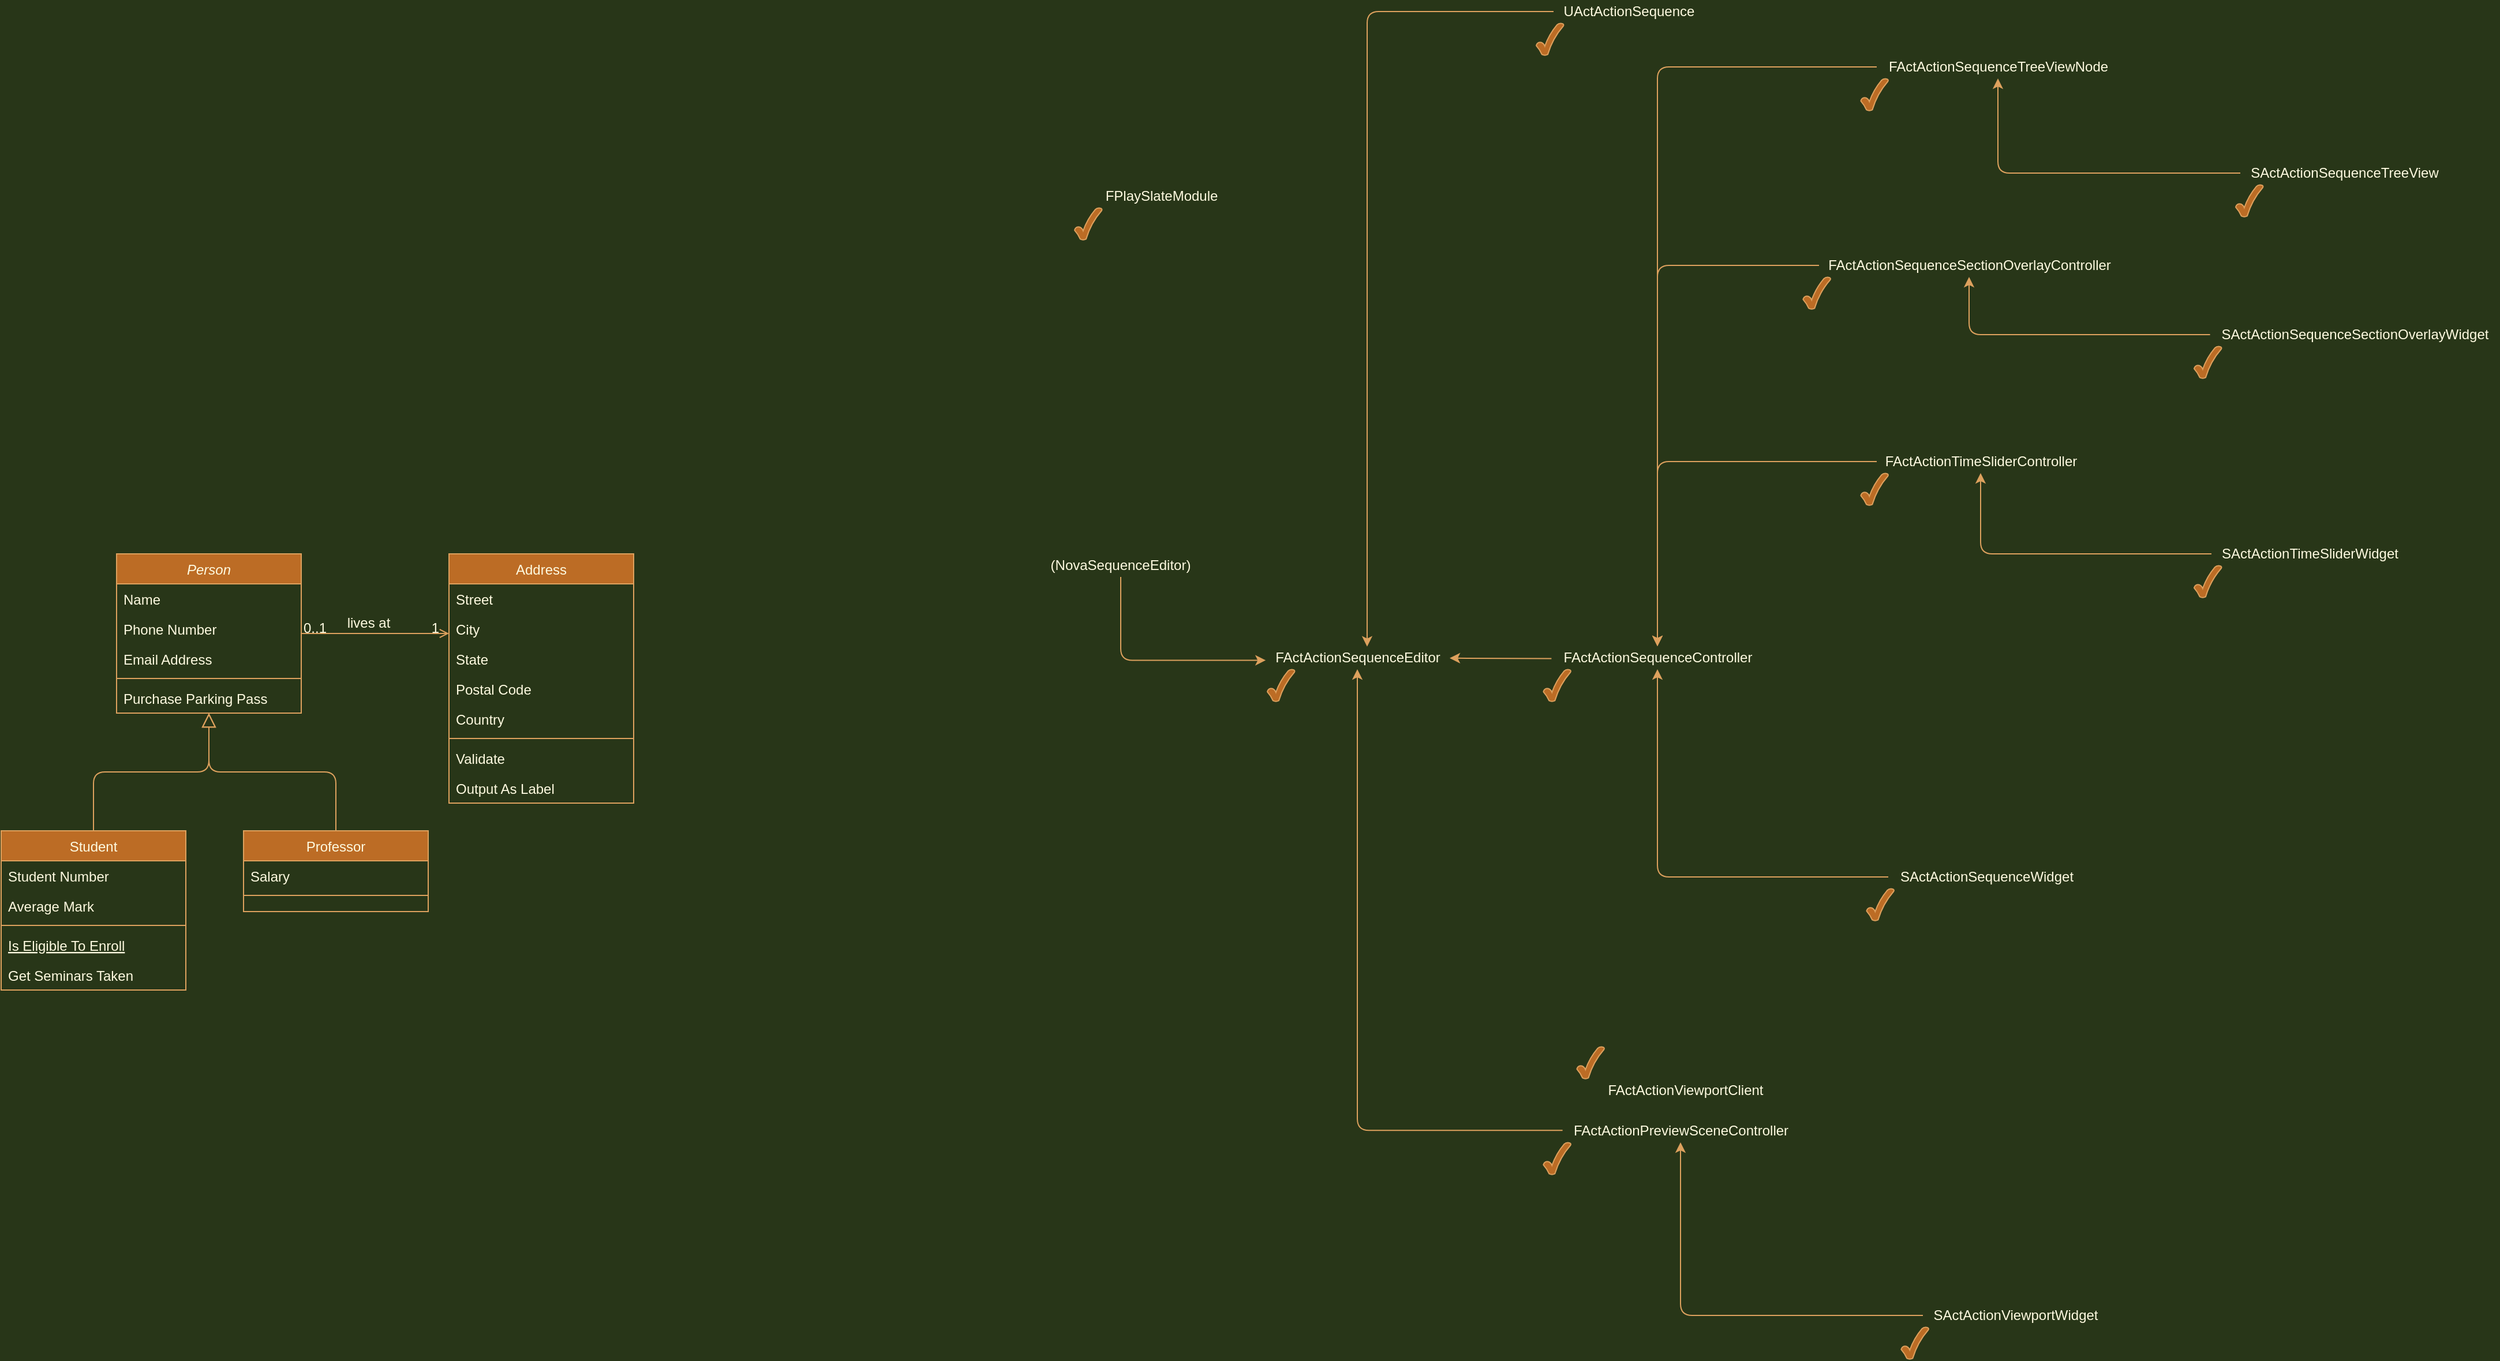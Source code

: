 <mxfile version="14.5.1" type="github">
  <diagram id="C5RBs43oDa-KdzZeNtuy" name="Page-1">
    <mxGraphModel dx="981" dy="1695" grid="1" gridSize="10" guides="1" tooltips="1" connect="1" arrows="1" fold="1" page="1" pageScale="1" pageWidth="827" pageHeight="1169" background="#283618" math="0" shadow="0">
      <root>
        <mxCell id="WIyWlLk6GJQsqaUBKTNV-0" />
        <mxCell id="WIyWlLk6GJQsqaUBKTNV-1" parent="WIyWlLk6GJQsqaUBKTNV-0" />
        <mxCell id="zkfFHV4jXpPFQw0GAbJ--0" value="Person" style="swimlane;fontStyle=2;align=center;verticalAlign=top;childLayout=stackLayout;horizontal=1;startSize=26;horizontalStack=0;resizeParent=1;resizeLast=0;collapsible=1;marginBottom=0;shadow=0;strokeWidth=1;fillColor=#BC6C25;strokeColor=#DDA15E;fontColor=#FEFAE0;" parent="WIyWlLk6GJQsqaUBKTNV-1" vertex="1">
          <mxGeometry x="220" y="120" width="160" height="138" as="geometry">
            <mxRectangle x="230" y="140" width="160" height="26" as="alternateBounds" />
          </mxGeometry>
        </mxCell>
        <mxCell id="zkfFHV4jXpPFQw0GAbJ--1" value="Name" style="text;align=left;verticalAlign=top;spacingLeft=4;spacingRight=4;overflow=hidden;rotatable=0;points=[[0,0.5],[1,0.5]];portConstraint=eastwest;fontColor=#FEFAE0;" parent="zkfFHV4jXpPFQw0GAbJ--0" vertex="1">
          <mxGeometry y="26" width="160" height="26" as="geometry" />
        </mxCell>
        <mxCell id="zkfFHV4jXpPFQw0GAbJ--2" value="Phone Number" style="text;align=left;verticalAlign=top;spacingLeft=4;spacingRight=4;overflow=hidden;rotatable=0;points=[[0,0.5],[1,0.5]];portConstraint=eastwest;shadow=0;html=0;fontColor=#FEFAE0;" parent="zkfFHV4jXpPFQw0GAbJ--0" vertex="1">
          <mxGeometry y="52" width="160" height="26" as="geometry" />
        </mxCell>
        <mxCell id="zkfFHV4jXpPFQw0GAbJ--3" value="Email Address" style="text;align=left;verticalAlign=top;spacingLeft=4;spacingRight=4;overflow=hidden;rotatable=0;points=[[0,0.5],[1,0.5]];portConstraint=eastwest;shadow=0;html=0;fontColor=#FEFAE0;" parent="zkfFHV4jXpPFQw0GAbJ--0" vertex="1">
          <mxGeometry y="78" width="160" height="26" as="geometry" />
        </mxCell>
        <mxCell id="zkfFHV4jXpPFQw0GAbJ--4" value="" style="line;html=1;strokeWidth=1;align=left;verticalAlign=middle;spacingTop=-1;spacingLeft=3;spacingRight=3;rotatable=0;labelPosition=right;points=[];portConstraint=eastwest;labelBackgroundColor=#283618;fillColor=#BC6C25;strokeColor=#DDA15E;fontColor=#FEFAE0;" parent="zkfFHV4jXpPFQw0GAbJ--0" vertex="1">
          <mxGeometry y="104" width="160" height="8" as="geometry" />
        </mxCell>
        <mxCell id="zkfFHV4jXpPFQw0GAbJ--5" value="Purchase Parking Pass" style="text;align=left;verticalAlign=top;spacingLeft=4;spacingRight=4;overflow=hidden;rotatable=0;points=[[0,0.5],[1,0.5]];portConstraint=eastwest;fontColor=#FEFAE0;" parent="zkfFHV4jXpPFQw0GAbJ--0" vertex="1">
          <mxGeometry y="112" width="160" height="26" as="geometry" />
        </mxCell>
        <mxCell id="zkfFHV4jXpPFQw0GAbJ--6" value="Student" style="swimlane;fontStyle=0;align=center;verticalAlign=top;childLayout=stackLayout;horizontal=1;startSize=26;horizontalStack=0;resizeParent=1;resizeLast=0;collapsible=1;marginBottom=0;shadow=0;strokeWidth=1;fillColor=#BC6C25;strokeColor=#DDA15E;fontColor=#FEFAE0;" parent="WIyWlLk6GJQsqaUBKTNV-1" vertex="1">
          <mxGeometry x="120" y="360" width="160" height="138" as="geometry">
            <mxRectangle x="130" y="380" width="160" height="26" as="alternateBounds" />
          </mxGeometry>
        </mxCell>
        <mxCell id="zkfFHV4jXpPFQw0GAbJ--7" value="Student Number" style="text;align=left;verticalAlign=top;spacingLeft=4;spacingRight=4;overflow=hidden;rotatable=0;points=[[0,0.5],[1,0.5]];portConstraint=eastwest;fontColor=#FEFAE0;" parent="zkfFHV4jXpPFQw0GAbJ--6" vertex="1">
          <mxGeometry y="26" width="160" height="26" as="geometry" />
        </mxCell>
        <mxCell id="zkfFHV4jXpPFQw0GAbJ--8" value="Average Mark" style="text;align=left;verticalAlign=top;spacingLeft=4;spacingRight=4;overflow=hidden;rotatable=0;points=[[0,0.5],[1,0.5]];portConstraint=eastwest;shadow=0;html=0;fontColor=#FEFAE0;" parent="zkfFHV4jXpPFQw0GAbJ--6" vertex="1">
          <mxGeometry y="52" width="160" height="26" as="geometry" />
        </mxCell>
        <mxCell id="zkfFHV4jXpPFQw0GAbJ--9" value="" style="line;html=1;strokeWidth=1;align=left;verticalAlign=middle;spacingTop=-1;spacingLeft=3;spacingRight=3;rotatable=0;labelPosition=right;points=[];portConstraint=eastwest;labelBackgroundColor=#283618;fillColor=#BC6C25;strokeColor=#DDA15E;fontColor=#FEFAE0;" parent="zkfFHV4jXpPFQw0GAbJ--6" vertex="1">
          <mxGeometry y="78" width="160" height="8" as="geometry" />
        </mxCell>
        <mxCell id="zkfFHV4jXpPFQw0GAbJ--10" value="Is Eligible To Enroll" style="text;align=left;verticalAlign=top;spacingLeft=4;spacingRight=4;overflow=hidden;rotatable=0;points=[[0,0.5],[1,0.5]];portConstraint=eastwest;fontStyle=4;fontColor=#FEFAE0;" parent="zkfFHV4jXpPFQw0GAbJ--6" vertex="1">
          <mxGeometry y="86" width="160" height="26" as="geometry" />
        </mxCell>
        <mxCell id="zkfFHV4jXpPFQw0GAbJ--11" value="Get Seminars Taken" style="text;align=left;verticalAlign=top;spacingLeft=4;spacingRight=4;overflow=hidden;rotatable=0;points=[[0,0.5],[1,0.5]];portConstraint=eastwest;fontColor=#FEFAE0;" parent="zkfFHV4jXpPFQw0GAbJ--6" vertex="1">
          <mxGeometry y="112" width="160" height="26" as="geometry" />
        </mxCell>
        <mxCell id="zkfFHV4jXpPFQw0GAbJ--12" value="" style="endArrow=block;endSize=10;endFill=0;shadow=0;strokeWidth=1;edgeStyle=elbowEdgeStyle;elbow=vertical;labelBackgroundColor=#283618;strokeColor=#DDA15E;fontColor=#FEFAE0;" parent="WIyWlLk6GJQsqaUBKTNV-1" source="zkfFHV4jXpPFQw0GAbJ--6" target="zkfFHV4jXpPFQw0GAbJ--0" edge="1">
          <mxGeometry width="160" relative="1" as="geometry">
            <mxPoint x="200" y="203" as="sourcePoint" />
            <mxPoint x="200" y="203" as="targetPoint" />
          </mxGeometry>
        </mxCell>
        <mxCell id="zkfFHV4jXpPFQw0GAbJ--13" value="Professor" style="swimlane;fontStyle=0;align=center;verticalAlign=top;childLayout=stackLayout;horizontal=1;startSize=26;horizontalStack=0;resizeParent=1;resizeLast=0;collapsible=1;marginBottom=0;shadow=0;strokeWidth=1;fillColor=#BC6C25;strokeColor=#DDA15E;fontColor=#FEFAE0;" parent="WIyWlLk6GJQsqaUBKTNV-1" vertex="1">
          <mxGeometry x="330" y="360" width="160" height="70" as="geometry">
            <mxRectangle x="330" y="360" width="170" height="26" as="alternateBounds" />
          </mxGeometry>
        </mxCell>
        <mxCell id="zkfFHV4jXpPFQw0GAbJ--14" value="Salary" style="text;align=left;verticalAlign=top;spacingLeft=4;spacingRight=4;overflow=hidden;rotatable=0;points=[[0,0.5],[1,0.5]];portConstraint=eastwest;fontColor=#FEFAE0;" parent="zkfFHV4jXpPFQw0GAbJ--13" vertex="1">
          <mxGeometry y="26" width="160" height="26" as="geometry" />
        </mxCell>
        <mxCell id="zkfFHV4jXpPFQw0GAbJ--15" value="" style="line;html=1;strokeWidth=1;align=left;verticalAlign=middle;spacingTop=-1;spacingLeft=3;spacingRight=3;rotatable=0;labelPosition=right;points=[];portConstraint=eastwest;labelBackgroundColor=#283618;fillColor=#BC6C25;strokeColor=#DDA15E;fontColor=#FEFAE0;" parent="zkfFHV4jXpPFQw0GAbJ--13" vertex="1">
          <mxGeometry y="52" width="160" height="8" as="geometry" />
        </mxCell>
        <mxCell id="zkfFHV4jXpPFQw0GAbJ--16" value="" style="endArrow=block;endSize=10;endFill=0;shadow=0;strokeWidth=1;edgeStyle=elbowEdgeStyle;elbow=vertical;labelBackgroundColor=#283618;strokeColor=#DDA15E;fontColor=#FEFAE0;" parent="WIyWlLk6GJQsqaUBKTNV-1" source="zkfFHV4jXpPFQw0GAbJ--13" target="zkfFHV4jXpPFQw0GAbJ--0" edge="1">
          <mxGeometry width="160" relative="1" as="geometry">
            <mxPoint x="210" y="373" as="sourcePoint" />
            <mxPoint x="310" y="271" as="targetPoint" />
          </mxGeometry>
        </mxCell>
        <mxCell id="zkfFHV4jXpPFQw0GAbJ--17" value="Address" style="swimlane;fontStyle=0;align=center;verticalAlign=top;childLayout=stackLayout;horizontal=1;startSize=26;horizontalStack=0;resizeParent=1;resizeLast=0;collapsible=1;marginBottom=0;shadow=0;strokeWidth=1;fillColor=#BC6C25;strokeColor=#DDA15E;fontColor=#FEFAE0;" parent="WIyWlLk6GJQsqaUBKTNV-1" vertex="1">
          <mxGeometry x="508" y="120" width="160" height="216" as="geometry">
            <mxRectangle x="550" y="140" width="160" height="26" as="alternateBounds" />
          </mxGeometry>
        </mxCell>
        <mxCell id="zkfFHV4jXpPFQw0GAbJ--18" value="Street" style="text;align=left;verticalAlign=top;spacingLeft=4;spacingRight=4;overflow=hidden;rotatable=0;points=[[0,0.5],[1,0.5]];portConstraint=eastwest;fontColor=#FEFAE0;" parent="zkfFHV4jXpPFQw0GAbJ--17" vertex="1">
          <mxGeometry y="26" width="160" height="26" as="geometry" />
        </mxCell>
        <mxCell id="zkfFHV4jXpPFQw0GAbJ--19" value="City" style="text;align=left;verticalAlign=top;spacingLeft=4;spacingRight=4;overflow=hidden;rotatable=0;points=[[0,0.5],[1,0.5]];portConstraint=eastwest;shadow=0;html=0;fontColor=#FEFAE0;" parent="zkfFHV4jXpPFQw0GAbJ--17" vertex="1">
          <mxGeometry y="52" width="160" height="26" as="geometry" />
        </mxCell>
        <mxCell id="zkfFHV4jXpPFQw0GAbJ--20" value="State" style="text;align=left;verticalAlign=top;spacingLeft=4;spacingRight=4;overflow=hidden;rotatable=0;points=[[0,0.5],[1,0.5]];portConstraint=eastwest;shadow=0;html=0;fontColor=#FEFAE0;" parent="zkfFHV4jXpPFQw0GAbJ--17" vertex="1">
          <mxGeometry y="78" width="160" height="26" as="geometry" />
        </mxCell>
        <mxCell id="zkfFHV4jXpPFQw0GAbJ--21" value="Postal Code" style="text;align=left;verticalAlign=top;spacingLeft=4;spacingRight=4;overflow=hidden;rotatable=0;points=[[0,0.5],[1,0.5]];portConstraint=eastwest;shadow=0;html=0;fontColor=#FEFAE0;" parent="zkfFHV4jXpPFQw0GAbJ--17" vertex="1">
          <mxGeometry y="104" width="160" height="26" as="geometry" />
        </mxCell>
        <mxCell id="zkfFHV4jXpPFQw0GAbJ--22" value="Country" style="text;align=left;verticalAlign=top;spacingLeft=4;spacingRight=4;overflow=hidden;rotatable=0;points=[[0,0.5],[1,0.5]];portConstraint=eastwest;shadow=0;html=0;fontColor=#FEFAE0;" parent="zkfFHV4jXpPFQw0GAbJ--17" vertex="1">
          <mxGeometry y="130" width="160" height="26" as="geometry" />
        </mxCell>
        <mxCell id="zkfFHV4jXpPFQw0GAbJ--23" value="" style="line;html=1;strokeWidth=1;align=left;verticalAlign=middle;spacingTop=-1;spacingLeft=3;spacingRight=3;rotatable=0;labelPosition=right;points=[];portConstraint=eastwest;labelBackgroundColor=#283618;fillColor=#BC6C25;strokeColor=#DDA15E;fontColor=#FEFAE0;" parent="zkfFHV4jXpPFQw0GAbJ--17" vertex="1">
          <mxGeometry y="156" width="160" height="8" as="geometry" />
        </mxCell>
        <mxCell id="zkfFHV4jXpPFQw0GAbJ--24" value="Validate" style="text;align=left;verticalAlign=top;spacingLeft=4;spacingRight=4;overflow=hidden;rotatable=0;points=[[0,0.5],[1,0.5]];portConstraint=eastwest;fontColor=#FEFAE0;" parent="zkfFHV4jXpPFQw0GAbJ--17" vertex="1">
          <mxGeometry y="164" width="160" height="26" as="geometry" />
        </mxCell>
        <mxCell id="zkfFHV4jXpPFQw0GAbJ--25" value="Output As Label" style="text;align=left;verticalAlign=top;spacingLeft=4;spacingRight=4;overflow=hidden;rotatable=0;points=[[0,0.5],[1,0.5]];portConstraint=eastwest;fontColor=#FEFAE0;" parent="zkfFHV4jXpPFQw0GAbJ--17" vertex="1">
          <mxGeometry y="190" width="160" height="26" as="geometry" />
        </mxCell>
        <mxCell id="zkfFHV4jXpPFQw0GAbJ--26" value="" style="endArrow=open;shadow=0;strokeWidth=1;endFill=1;edgeStyle=elbowEdgeStyle;elbow=vertical;labelBackgroundColor=#283618;strokeColor=#DDA15E;fontColor=#FEFAE0;" parent="WIyWlLk6GJQsqaUBKTNV-1" source="zkfFHV4jXpPFQw0GAbJ--0" target="zkfFHV4jXpPFQw0GAbJ--17" edge="1">
          <mxGeometry x="0.5" y="41" relative="1" as="geometry">
            <mxPoint x="380" y="192" as="sourcePoint" />
            <mxPoint x="540" y="192" as="targetPoint" />
            <mxPoint x="-40" y="32" as="offset" />
          </mxGeometry>
        </mxCell>
        <mxCell id="zkfFHV4jXpPFQw0GAbJ--27" value="0..1" style="resizable=0;align=left;verticalAlign=bottom;labelBackgroundColor=none;fontSize=12;fillColor=#BC6C25;strokeColor=#DDA15E;fontColor=#FEFAE0;" parent="zkfFHV4jXpPFQw0GAbJ--26" connectable="0" vertex="1">
          <mxGeometry x="-1" relative="1" as="geometry">
            <mxPoint y="4" as="offset" />
          </mxGeometry>
        </mxCell>
        <mxCell id="zkfFHV4jXpPFQw0GAbJ--28" value="1" style="resizable=0;align=right;verticalAlign=bottom;labelBackgroundColor=none;fontSize=12;fillColor=#BC6C25;strokeColor=#DDA15E;fontColor=#FEFAE0;" parent="zkfFHV4jXpPFQw0GAbJ--26" connectable="0" vertex="1">
          <mxGeometry x="1" relative="1" as="geometry">
            <mxPoint x="-7" y="4" as="offset" />
          </mxGeometry>
        </mxCell>
        <mxCell id="zkfFHV4jXpPFQw0GAbJ--29" value="lives at" style="text;html=1;resizable=0;points=[];;align=center;verticalAlign=middle;labelBackgroundColor=none;shadow=0;strokeWidth=1;fontSize=12;fontColor=#FEFAE0;" parent="zkfFHV4jXpPFQw0GAbJ--26" vertex="1" connectable="0">
          <mxGeometry x="0.5" y="49" relative="1" as="geometry">
            <mxPoint x="-38" y="40" as="offset" />
          </mxGeometry>
        </mxCell>
        <mxCell id="1GeV08SKwdEEp56DO5xG-2" value="(NovaSequenceEditor)" style="text;html=1;strokeColor=none;fillColor=none;align=center;verticalAlign=middle;whiteSpace=wrap;fontColor=#FEFAE0;" vertex="1" parent="WIyWlLk6GJQsqaUBKTNV-1">
          <mxGeometry x="1070" y="120" width="40" height="20" as="geometry" />
        </mxCell>
        <mxCell id="1GeV08SKwdEEp56DO5xG-5" value="FActActionSequenceEditor" style="text;html=1;align=center;verticalAlign=middle;resizable=0;points=[];autosize=1;fontColor=#FEFAE0;" vertex="1" parent="WIyWlLk6GJQsqaUBKTNV-1">
          <mxGeometry x="1215" y="200" width="160" height="20" as="geometry" />
        </mxCell>
        <mxCell id="1GeV08SKwdEEp56DO5xG-9" value="UActActionSequence" style="text;html=1;align=center;verticalAlign=middle;resizable=0;points=[];autosize=1;fontColor=#FEFAE0;" vertex="1" parent="WIyWlLk6GJQsqaUBKTNV-1">
          <mxGeometry x="1465" y="-360" width="130" height="20" as="geometry" />
        </mxCell>
        <mxCell id="1GeV08SKwdEEp56DO5xG-10" value="" style="endArrow=classic;html=1;entryX=0.553;entryY=0.017;entryDx=0;entryDy=0;entryPerimeter=0;edgeStyle=orthogonalEdgeStyle;labelBackgroundColor=#283618;strokeColor=#DDA15E;fontColor=#FEFAE0;" edge="1" parent="WIyWlLk6GJQsqaUBKTNV-1" source="1GeV08SKwdEEp56DO5xG-9" target="1GeV08SKwdEEp56DO5xG-5">
          <mxGeometry width="50" height="50" relative="1" as="geometry">
            <mxPoint x="1420" y="200" as="sourcePoint" />
            <mxPoint x="1470" y="150" as="targetPoint" />
          </mxGeometry>
        </mxCell>
        <mxCell id="1GeV08SKwdEEp56DO5xG-12" value="" style="endArrow=classic;html=1;exitX=0.5;exitY=1;exitDx=0;exitDy=0;entryX=0.004;entryY=0.612;entryDx=0;entryDy=0;entryPerimeter=0;edgeStyle=orthogonalEdgeStyle;labelBackgroundColor=#283618;strokeColor=#DDA15E;fontColor=#FEFAE0;" edge="1" parent="WIyWlLk6GJQsqaUBKTNV-1" source="1GeV08SKwdEEp56DO5xG-2" target="1GeV08SKwdEEp56DO5xG-5">
          <mxGeometry width="50" height="50" relative="1" as="geometry">
            <mxPoint x="1240" y="250" as="sourcePoint" />
            <mxPoint x="1290" y="200" as="targetPoint" />
          </mxGeometry>
        </mxCell>
        <mxCell id="1GeV08SKwdEEp56DO5xG-15" value="FActActionSequenceController" style="text;html=1;align=center;verticalAlign=middle;resizable=0;points=[];autosize=1;fontColor=#FEFAE0;" vertex="1" parent="WIyWlLk6GJQsqaUBKTNV-1">
          <mxGeometry x="1465" y="200" width="180" height="20" as="geometry" />
        </mxCell>
        <mxCell id="1GeV08SKwdEEp56DO5xG-16" value="" style="endArrow=classic;html=1;exitX=-0.01;exitY=0.54;exitDx=0;exitDy=0;exitPerimeter=0;labelBackgroundColor=#283618;strokeColor=#DDA15E;fontColor=#FEFAE0;" edge="1" parent="WIyWlLk6GJQsqaUBKTNV-1" source="1GeV08SKwdEEp56DO5xG-15" target="1GeV08SKwdEEp56DO5xG-5">
          <mxGeometry width="50" height="50" relative="1" as="geometry">
            <mxPoint x="1460" y="200" as="sourcePoint" />
            <mxPoint x="1510" y="150" as="targetPoint" />
          </mxGeometry>
        </mxCell>
        <mxCell id="1GeV08SKwdEEp56DO5xG-17" value="FActActionPreviewSceneController" style="text;html=1;align=center;verticalAlign=middle;resizable=0;points=[];autosize=1;fontColor=#FEFAE0;" vertex="1" parent="WIyWlLk6GJQsqaUBKTNV-1">
          <mxGeometry x="1475" y="610" width="200" height="20" as="geometry" />
        </mxCell>
        <mxCell id="1GeV08SKwdEEp56DO5xG-18" value="" style="endArrow=classic;html=1;exitX=-0.011;exitY=0.479;exitDx=0;exitDy=0;exitPerimeter=0;edgeStyle=orthogonalEdgeStyle;labelBackgroundColor=#283618;strokeColor=#DDA15E;fontColor=#FEFAE0;" edge="1" parent="WIyWlLk6GJQsqaUBKTNV-1" source="1GeV08SKwdEEp56DO5xG-17" target="1GeV08SKwdEEp56DO5xG-5">
          <mxGeometry width="50" height="50" relative="1" as="geometry">
            <mxPoint x="1470" y="270" as="sourcePoint" />
            <mxPoint x="1520" y="220" as="targetPoint" />
          </mxGeometry>
        </mxCell>
        <mxCell id="1GeV08SKwdEEp56DO5xG-19" value="FActActionTimeSliderController" style="text;html=1;align=center;verticalAlign=middle;resizable=0;points=[];autosize=1;fontColor=#FEFAE0;" vertex="1" parent="WIyWlLk6GJQsqaUBKTNV-1">
          <mxGeometry x="1745" y="30" width="180" height="20" as="geometry" />
        </mxCell>
        <mxCell id="1GeV08SKwdEEp56DO5xG-20" value="" style="endArrow=classic;html=1;edgeStyle=orthogonalEdgeStyle;labelBackgroundColor=#283618;strokeColor=#DDA15E;fontColor=#FEFAE0;" edge="1" parent="WIyWlLk6GJQsqaUBKTNV-1" source="1GeV08SKwdEEp56DO5xG-19" target="1GeV08SKwdEEp56DO5xG-15">
          <mxGeometry width="50" height="50" relative="1" as="geometry">
            <mxPoint x="1730" y="230" as="sourcePoint" />
            <mxPoint x="1780" y="180" as="targetPoint" />
          </mxGeometry>
        </mxCell>
        <mxCell id="1GeV08SKwdEEp56DO5xG-21" value="SActActionSequenceWidget" style="text;html=1;align=center;verticalAlign=middle;resizable=0;points=[];autosize=1;fontColor=#FEFAE0;" vertex="1" parent="WIyWlLk6GJQsqaUBKTNV-1">
          <mxGeometry x="1755" y="390" width="170" height="20" as="geometry" />
        </mxCell>
        <mxCell id="1GeV08SKwdEEp56DO5xG-22" value="" style="endArrow=classic;html=1;edgeStyle=orthogonalEdgeStyle;labelBackgroundColor=#283618;strokeColor=#DDA15E;fontColor=#FEFAE0;" edge="1" parent="WIyWlLk6GJQsqaUBKTNV-1" source="1GeV08SKwdEEp56DO5xG-21" target="1GeV08SKwdEEp56DO5xG-15">
          <mxGeometry width="50" height="50" relative="1" as="geometry">
            <mxPoint x="1620" y="498" as="sourcePoint" />
            <mxPoint x="1670" y="448" as="targetPoint" />
          </mxGeometry>
        </mxCell>
        <mxCell id="1GeV08SKwdEEp56DO5xG-23" value="" style="verticalLabelPosition=bottom;verticalAlign=top;html=1;shape=mxgraph.basic.tick;fillColor=#BC6C25;strokeColor=#DDA15E;fontColor=#FEFAE0;" vertex="1" parent="WIyWlLk6GJQsqaUBKTNV-1">
          <mxGeometry x="1217" y="220" width="23.8" height="28" as="geometry" />
        </mxCell>
        <mxCell id="1GeV08SKwdEEp56DO5xG-26" value="" style="verticalLabelPosition=bottom;verticalAlign=top;html=1;shape=mxgraph.basic.tick;fillColor=#BC6C25;strokeColor=#DDA15E;fontColor=#FEFAE0;" vertex="1" parent="WIyWlLk6GJQsqaUBKTNV-1">
          <mxGeometry x="1450" y="-340" width="23.8" height="28" as="geometry" />
        </mxCell>
        <mxCell id="1GeV08SKwdEEp56DO5xG-28" value="" style="verticalLabelPosition=bottom;verticalAlign=top;html=1;shape=mxgraph.basic.tick;fillColor=#BC6C25;strokeColor=#DDA15E;fontColor=#FEFAE0;" vertex="1" parent="WIyWlLk6GJQsqaUBKTNV-1">
          <mxGeometry x="1456.2" y="220" width="23.8" height="28" as="geometry" />
        </mxCell>
        <mxCell id="1GeV08SKwdEEp56DO5xG-29" value="" style="verticalLabelPosition=bottom;verticalAlign=top;html=1;shape=mxgraph.basic.tick;fillColor=#BC6C25;strokeColor=#DDA15E;fontColor=#FEFAE0;" vertex="1" parent="WIyWlLk6GJQsqaUBKTNV-1">
          <mxGeometry x="1736.2" y="410" width="23.8" height="28" as="geometry" />
        </mxCell>
        <mxCell id="1GeV08SKwdEEp56DO5xG-30" value="FPlaySlateModule" style="text;html=1;align=center;verticalAlign=middle;resizable=0;points=[];autosize=1;fontColor=#FEFAE0;" vertex="1" parent="WIyWlLk6GJQsqaUBKTNV-1">
          <mxGeometry x="1070" y="-200" width="110" height="20" as="geometry" />
        </mxCell>
        <mxCell id="1GeV08SKwdEEp56DO5xG-31" value="" style="verticalLabelPosition=bottom;verticalAlign=top;html=1;shape=mxgraph.basic.tick;fillColor=#BC6C25;strokeColor=#DDA15E;fontColor=#FEFAE0;" vertex="1" parent="WIyWlLk6GJQsqaUBKTNV-1">
          <mxGeometry x="1050" y="-180" width="23.8" height="28" as="geometry" />
        </mxCell>
        <mxCell id="1GeV08SKwdEEp56DO5xG-32" value="SActActionViewportWidget" style="text;html=1;align=center;verticalAlign=middle;resizable=0;points=[];autosize=1;fontColor=#FEFAE0;" vertex="1" parent="WIyWlLk6GJQsqaUBKTNV-1">
          <mxGeometry x="1785" y="770" width="160" height="20" as="geometry" />
        </mxCell>
        <mxCell id="1GeV08SKwdEEp56DO5xG-33" value="" style="endArrow=classic;html=1;edgeStyle=orthogonalEdgeStyle;labelBackgroundColor=#283618;strokeColor=#DDA15E;fontColor=#FEFAE0;" edge="1" parent="WIyWlLk6GJQsqaUBKTNV-1" source="1GeV08SKwdEEp56DO5xG-32" target="1GeV08SKwdEEp56DO5xG-17">
          <mxGeometry width="50" height="50" relative="1" as="geometry">
            <mxPoint x="1785" y="720.034" as="sourcePoint" />
            <mxPoint x="1580" y="540" as="targetPoint" />
          </mxGeometry>
        </mxCell>
        <mxCell id="1GeV08SKwdEEp56DO5xG-34" value="" style="verticalLabelPosition=bottom;verticalAlign=top;html=1;shape=mxgraph.basic.tick;fillColor=#BC6C25;strokeColor=#DDA15E;fontColor=#FEFAE0;" vertex="1" parent="WIyWlLk6GJQsqaUBKTNV-1">
          <mxGeometry x="1456.2" y="630" width="23.8" height="28" as="geometry" />
        </mxCell>
        <mxCell id="1GeV08SKwdEEp56DO5xG-35" value="" style="verticalLabelPosition=bottom;verticalAlign=top;html=1;shape=mxgraph.basic.tick;fillColor=#BC6C25;strokeColor=#DDA15E;fontColor=#FEFAE0;" vertex="1" parent="WIyWlLk6GJQsqaUBKTNV-1">
          <mxGeometry x="1766.2" y="790" width="23.8" height="28" as="geometry" />
        </mxCell>
        <mxCell id="1GeV08SKwdEEp56DO5xG-36" value="FActActionViewportClient" style="text;html=1;align=center;verticalAlign=middle;resizable=0;points=[];autosize=1;fontColor=#FEFAE0;" vertex="1" parent="WIyWlLk6GJQsqaUBKTNV-1">
          <mxGeometry x="1504" y="575" width="150" height="20" as="geometry" />
        </mxCell>
        <mxCell id="1GeV08SKwdEEp56DO5xG-37" value="" style="verticalLabelPosition=bottom;verticalAlign=top;html=1;shape=mxgraph.basic.tick;fillColor=#BC6C25;strokeColor=#DDA15E;fontColor=#FEFAE0;" vertex="1" parent="WIyWlLk6GJQsqaUBKTNV-1">
          <mxGeometry x="1485.2" y="547" width="23.8" height="28" as="geometry" />
        </mxCell>
        <mxCell id="1GeV08SKwdEEp56DO5xG-38" value="SActActionTimeSliderWidget" style="text;html=1;align=center;verticalAlign=middle;resizable=0;points=[];autosize=1;fontColor=#FEFAE0;" vertex="1" parent="WIyWlLk6GJQsqaUBKTNV-1">
          <mxGeometry x="2035" y="110" width="170" height="20" as="geometry" />
        </mxCell>
        <mxCell id="1GeV08SKwdEEp56DO5xG-39" value="" style="endArrow=classic;html=1;edgeStyle=orthogonalEdgeStyle;labelBackgroundColor=#283618;strokeColor=#DDA15E;fontColor=#FEFAE0;" edge="1" parent="WIyWlLk6GJQsqaUBKTNV-1" source="1GeV08SKwdEEp56DO5xG-38" target="1GeV08SKwdEEp56DO5xG-19">
          <mxGeometry width="50" height="50" relative="1" as="geometry">
            <mxPoint x="1960" y="324.014" as="sourcePoint" />
            <mxPoint x="1760" y="143.98" as="targetPoint" />
          </mxGeometry>
        </mxCell>
        <mxCell id="1GeV08SKwdEEp56DO5xG-40" value="FActActionSequenceTreeViewNode" style="text;html=1;align=center;verticalAlign=middle;resizable=0;points=[];autosize=1;fontColor=#FEFAE0;" vertex="1" parent="WIyWlLk6GJQsqaUBKTNV-1">
          <mxGeometry x="1745" y="-312" width="210" height="20" as="geometry" />
        </mxCell>
        <mxCell id="1GeV08SKwdEEp56DO5xG-41" value="" style="endArrow=classic;html=1;edgeStyle=orthogonalEdgeStyle;labelBackgroundColor=#283618;strokeColor=#DDA15E;fontColor=#FEFAE0;" edge="1" parent="WIyWlLk6GJQsqaUBKTNV-1" source="1GeV08SKwdEEp56DO5xG-40" target="1GeV08SKwdEEp56DO5xG-15">
          <mxGeometry width="50" height="50" relative="1" as="geometry">
            <mxPoint x="1755" y="50" as="sourcePoint" />
            <mxPoint x="1565" y="210" as="targetPoint" />
          </mxGeometry>
        </mxCell>
        <mxCell id="1GeV08SKwdEEp56DO5xG-42" value="FActActionSequenceSectionOverlayController" style="text;html=1;align=center;verticalAlign=middle;resizable=0;points=[];autosize=1;fontColor=#FEFAE0;" vertex="1" parent="WIyWlLk6GJQsqaUBKTNV-1">
          <mxGeometry x="1695" y="-140" width="260" height="20" as="geometry" />
        </mxCell>
        <mxCell id="1GeV08SKwdEEp56DO5xG-43" value="" style="endArrow=classic;html=1;edgeStyle=orthogonalEdgeStyle;labelBackgroundColor=#283618;strokeColor=#DDA15E;fontColor=#FEFAE0;" edge="1" parent="WIyWlLk6GJQsqaUBKTNV-1" source="1GeV08SKwdEEp56DO5xG-42" target="1GeV08SKwdEEp56DO5xG-15">
          <mxGeometry width="50" height="50" relative="1" as="geometry">
            <mxPoint x="1755" y="50.034" as="sourcePoint" />
            <mxPoint x="1565" y="210" as="targetPoint" />
          </mxGeometry>
        </mxCell>
        <mxCell id="1GeV08SKwdEEp56DO5xG-44" value="" style="verticalLabelPosition=bottom;verticalAlign=top;html=1;shape=mxgraph.basic.tick;fillColor=#BC6C25;strokeColor=#DDA15E;fontColor=#FEFAE0;" vertex="1" parent="WIyWlLk6GJQsqaUBKTNV-1">
          <mxGeometry x="1681.2" y="-120" width="23.8" height="28" as="geometry" />
        </mxCell>
        <mxCell id="1GeV08SKwdEEp56DO5xG-45" value="" style="verticalLabelPosition=bottom;verticalAlign=top;html=1;shape=mxgraph.basic.tick;fillColor=#BC6C25;strokeColor=#DDA15E;fontColor=#FEFAE0;" vertex="1" parent="WIyWlLk6GJQsqaUBKTNV-1">
          <mxGeometry x="1731.2" y="50" width="23.8" height="28" as="geometry" />
        </mxCell>
        <mxCell id="1GeV08SKwdEEp56DO5xG-46" value="" style="verticalLabelPosition=bottom;verticalAlign=top;html=1;shape=mxgraph.basic.tick;fillColor=#BC6C25;strokeColor=#DDA15E;fontColor=#FEFAE0;" vertex="1" parent="WIyWlLk6GJQsqaUBKTNV-1">
          <mxGeometry x="2020" y="130" width="23.8" height="28" as="geometry" />
        </mxCell>
        <mxCell id="1GeV08SKwdEEp56DO5xG-47" value="SActActionSequenceSectionOverlayWidget" style="text;html=1;align=center;verticalAlign=middle;resizable=0;points=[];autosize=1;fontColor=#FEFAE0;" vertex="1" parent="WIyWlLk6GJQsqaUBKTNV-1">
          <mxGeometry x="2033.8" y="-80" width="250" height="20" as="geometry" />
        </mxCell>
        <mxCell id="1GeV08SKwdEEp56DO5xG-48" value="" style="endArrow=classic;html=1;edgeStyle=orthogonalEdgeStyle;labelBackgroundColor=#283618;strokeColor=#DDA15E;fontColor=#FEFAE0;" edge="1" parent="WIyWlLk6GJQsqaUBKTNV-1" source="1GeV08SKwdEEp56DO5xG-47" target="1GeV08SKwdEEp56DO5xG-42">
          <mxGeometry width="50" height="50" relative="1" as="geometry">
            <mxPoint x="2045" y="130.034" as="sourcePoint" />
            <mxPoint x="1845" y="60" as="targetPoint" />
          </mxGeometry>
        </mxCell>
        <mxCell id="1GeV08SKwdEEp56DO5xG-49" value="" style="verticalLabelPosition=bottom;verticalAlign=top;html=1;shape=mxgraph.basic.tick;fillColor=#BC6C25;strokeColor=#DDA15E;fontColor=#FEFAE0;" vertex="1" parent="WIyWlLk6GJQsqaUBKTNV-1">
          <mxGeometry x="2020" y="-60" width="23.8" height="28" as="geometry" />
        </mxCell>
        <mxCell id="1GeV08SKwdEEp56DO5xG-50" value="SActActionSequenceTreeView" style="text;html=1;align=center;verticalAlign=middle;resizable=0;points=[];autosize=1;fontColor=#FEFAE0;" vertex="1" parent="WIyWlLk6GJQsqaUBKTNV-1">
          <mxGeometry x="2060" y="-220" width="180" height="20" as="geometry" />
        </mxCell>
        <mxCell id="1GeV08SKwdEEp56DO5xG-52" value="" style="endArrow=classic;html=1;edgeStyle=orthogonalEdgeStyle;labelBackgroundColor=#283618;strokeColor=#DDA15E;fontColor=#FEFAE0;" edge="1" parent="WIyWlLk6GJQsqaUBKTNV-1" source="1GeV08SKwdEEp56DO5xG-50" target="1GeV08SKwdEEp56DO5xG-40">
          <mxGeometry width="50" height="50" relative="1" as="geometry">
            <mxPoint x="2043.8" y="-59.966" as="sourcePoint" />
            <mxPoint x="1835" y="-110" as="targetPoint" />
          </mxGeometry>
        </mxCell>
        <mxCell id="1GeV08SKwdEEp56DO5xG-53" value="" style="verticalLabelPosition=bottom;verticalAlign=top;html=1;shape=mxgraph.basic.tick;fillColor=#BC6C25;strokeColor=#DDA15E;fontColor=#FEFAE0;" vertex="1" parent="WIyWlLk6GJQsqaUBKTNV-1">
          <mxGeometry x="1731.2" y="-292" width="23.8" height="28" as="geometry" />
        </mxCell>
        <mxCell id="1GeV08SKwdEEp56DO5xG-54" value="" style="verticalLabelPosition=bottom;verticalAlign=top;html=1;shape=mxgraph.basic.tick;fillColor=#BC6C25;strokeColor=#DDA15E;fontColor=#FEFAE0;" vertex="1" parent="WIyWlLk6GJQsqaUBKTNV-1">
          <mxGeometry x="2056" y="-200" width="23.8" height="28" as="geometry" />
        </mxCell>
      </root>
    </mxGraphModel>
  </diagram>
</mxfile>
